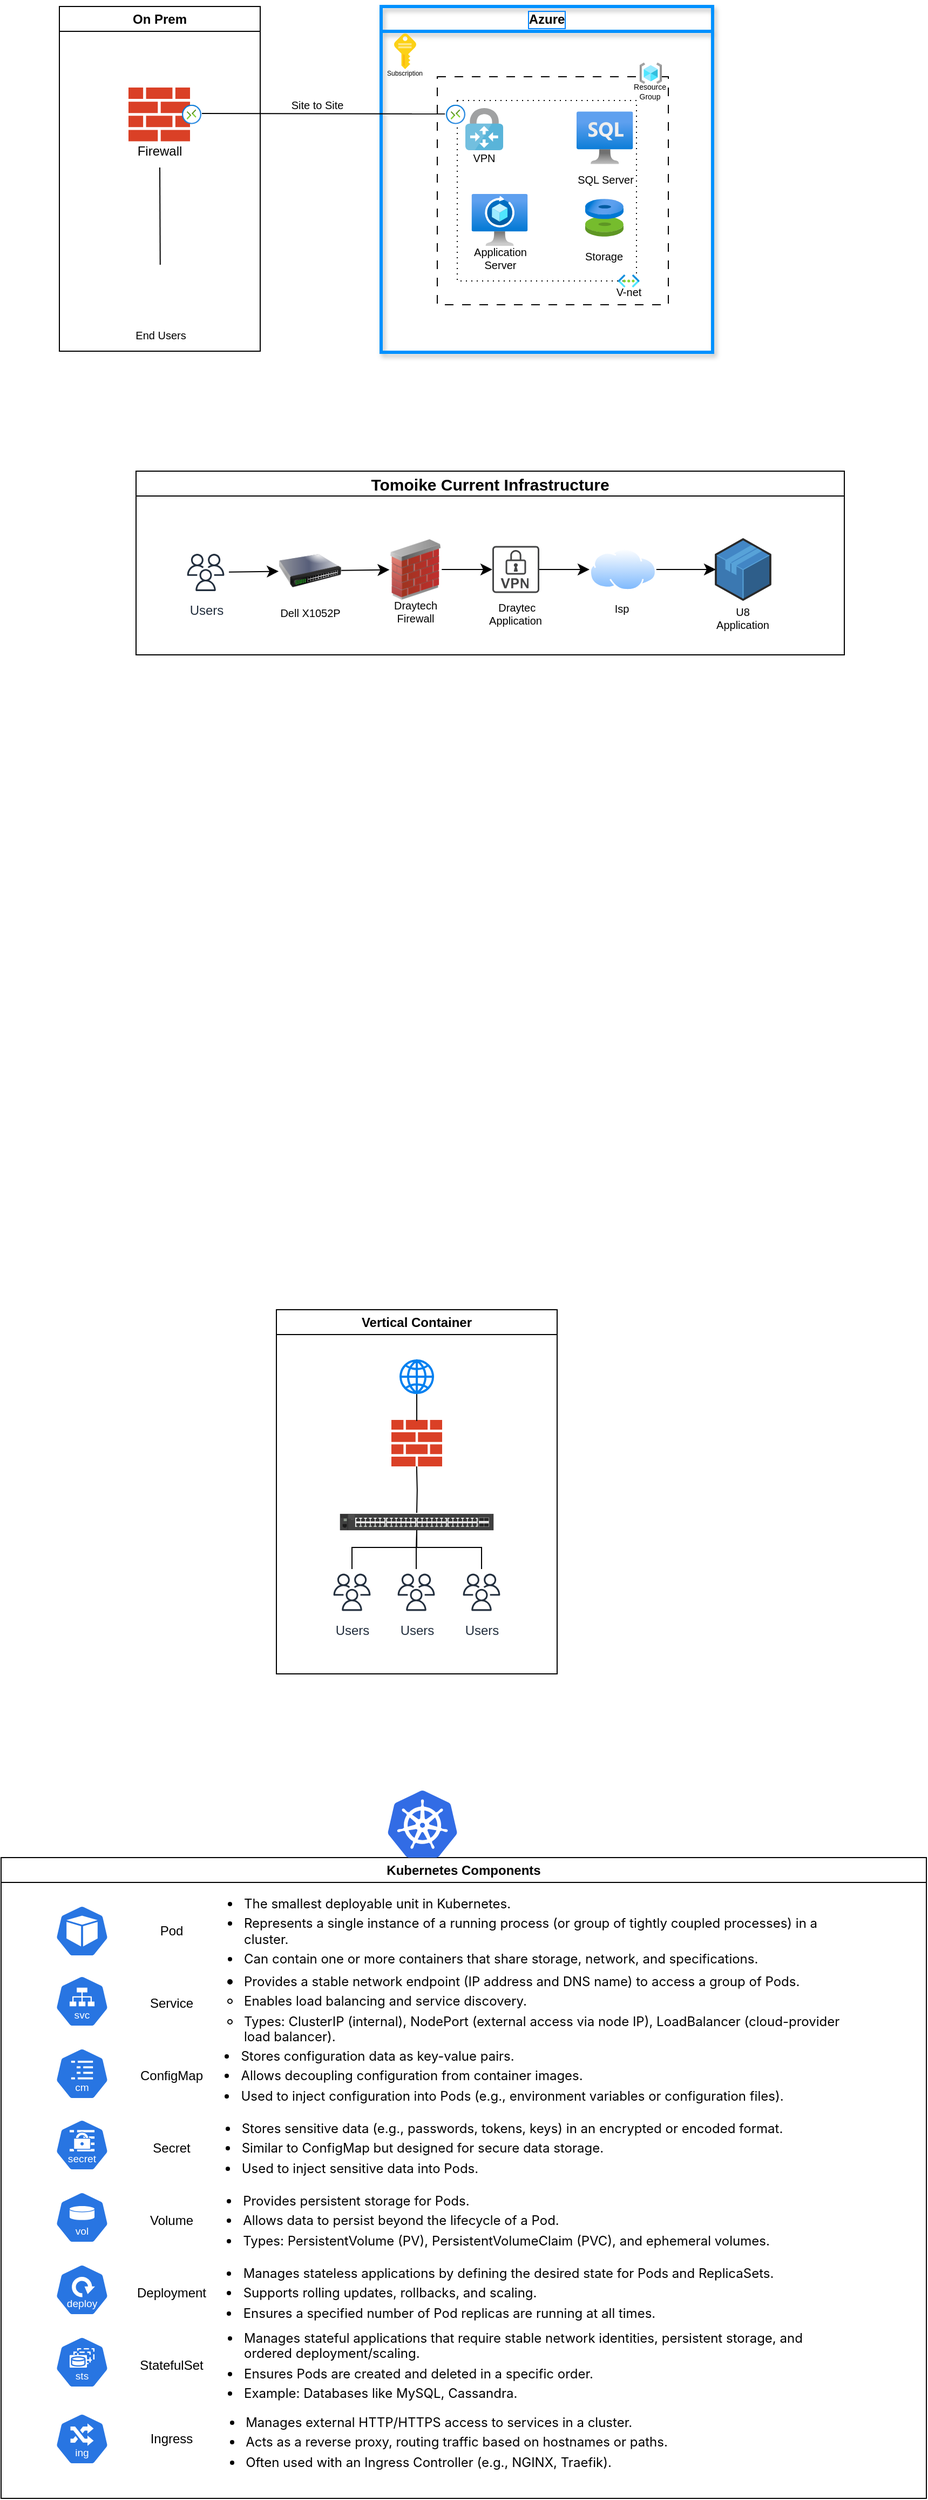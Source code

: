 <mxfile version="26.0.11">
  <diagram name="Page-1" id="iF6NioC-ejS35JDFOjd9">
    <mxGraphModel dx="1040" dy="781" grid="0" gridSize="10" guides="1" tooltips="1" connect="1" arrows="1" fold="1" page="1" pageScale="1" pageWidth="827" pageHeight="1169" math="0" shadow="0">
      <root>
        <mxCell id="0" />
        <mxCell id="1" parent="0" />
        <mxCell id="p5Rtfu-O9J4iYWWrtATP-3" value="On Prem" style="swimlane;whiteSpace=wrap;html=1;startSize=23;" parent="1" vertex="1">
          <mxGeometry x="56" y="32" width="186" height="319" as="geometry" />
        </mxCell>
        <mxCell id="HVJbjALm6hgedPGyuP-F-45" value="" style="sketch=0;pointerEvents=1;shadow=0;dashed=0;html=1;strokeColor=none;labelPosition=center;verticalLabelPosition=bottom;verticalAlign=top;outlineConnect=0;align=center;shape=mxgraph.office.concepts.firewall;fillColor=#DA4026;rounded=0;fontFamily=Helvetica;fontSize=12;fontColor=default;" parent="p5Rtfu-O9J4iYWWrtATP-3" vertex="1">
          <mxGeometry x="64" y="75.0" width="57" height="49.75" as="geometry" />
        </mxCell>
        <mxCell id="HVJbjALm6hgedPGyuP-F-34" value="Firewall" style="text;html=1;align=center;verticalAlign=middle;whiteSpace=wrap;rounded=0;" parent="p5Rtfu-O9J4iYWWrtATP-3" vertex="1">
          <mxGeometry x="63" y="119" width="60" height="30" as="geometry" />
        </mxCell>
        <mxCell id="p5Rtfu-O9J4iYWWrtATP-32" value="" style="shape=image;html=1;verticalAlign=top;verticalLabelPosition=bottom;labelBackgroundColor=#ffffff;imageAspect=0;aspect=fixed;image=https://cdn0.iconfinder.com/data/icons/job-seeker/256/laptop_job_seeker_employee_unemployee_work_1-128.png" parent="p5Rtfu-O9J4iYWWrtATP-3" vertex="1">
          <mxGeometry x="40" y="231" width="55" height="55" as="geometry" />
        </mxCell>
        <mxCell id="p5Rtfu-O9J4iYWWrtATP-33" value="" style="shape=image;html=1;verticalAlign=top;verticalLabelPosition=bottom;labelBackgroundColor=#ffffff;imageAspect=0;aspect=fixed;image=https://cdn0.iconfinder.com/data/icons/job-seeker/256/laptop_job_seeker_employee_unemployee_work_1-128.png" parent="p5Rtfu-O9J4iYWWrtATP-3" vertex="1">
          <mxGeometry x="95" y="231" width="55" height="55" as="geometry" />
        </mxCell>
        <mxCell id="p5Rtfu-O9J4iYWWrtATP-35" value="" style="edgeStyle=none;curved=1;rounded=0;orthogonalLoop=1;jettySize=auto;html=1;fontSize=12;startSize=8;endSize=8;entryX=0.5;entryY=1;entryDx=0;entryDy=0;endArrow=none;endFill=0;" parent="p5Rtfu-O9J4iYWWrtATP-3" source="p5Rtfu-O9J4iYWWrtATP-34" target="HVJbjALm6hgedPGyuP-F-34" edge="1">
          <mxGeometry relative="1" as="geometry" />
        </mxCell>
        <mxCell id="p5Rtfu-O9J4iYWWrtATP-34" value="" style="shape=image;html=1;verticalAlign=top;verticalLabelPosition=bottom;labelBackgroundColor=#ffffff;imageAspect=0;aspect=fixed;image=https://cdn0.iconfinder.com/data/icons/job-seeker/256/laptop_job_seeker_employee_unemployee_work_1-128.png" parent="p5Rtfu-O9J4iYWWrtATP-3" vertex="1">
          <mxGeometry x="66" y="239" width="55" height="55" as="geometry" />
        </mxCell>
        <mxCell id="p5Rtfu-O9J4iYWWrtATP-45" value="End Users" style="text;html=1;align=center;verticalAlign=middle;whiteSpace=wrap;rounded=0;fontSize=10;" parent="p5Rtfu-O9J4iYWWrtATP-3" vertex="1">
          <mxGeometry x="63.5" y="289" width="60" height="30" as="geometry" />
        </mxCell>
        <mxCell id="_Alo0_WOTKEbxmhzz9Px-22" value="" style="image;aspect=fixed;html=1;points=[];align=center;fontSize=12;image=img/lib/azure2/networking/Connections.svg;" parent="p5Rtfu-O9J4iYWWrtATP-3" vertex="1">
          <mxGeometry x="113.5" y="90.87" width="18" height="18" as="geometry" />
        </mxCell>
        <mxCell id="p5Rtfu-O9J4iYWWrtATP-4" value="Azure" style="swimlane;whiteSpace=wrap;html=1;fontStyle=1;labelBorderColor=#0084ff;strokeWidth=3;fillColor=none;swimlaneFillColor=none;strokeColor=#0091ff;startSize=23;swimlaneLine=1;shadow=1;rounded=0;glass=0;" parent="1" vertex="1">
          <mxGeometry x="354" y="32" width="307" height="320" as="geometry" />
        </mxCell>
        <mxCell id="p5Rtfu-O9J4iYWWrtATP-49" value="" style="rounded=0;whiteSpace=wrap;html=1;dashed=1;dashPattern=8 8;" parent="p5Rtfu-O9J4iYWWrtATP-4" vertex="1">
          <mxGeometry x="52" y="65" width="214" height="211" as="geometry" />
        </mxCell>
        <mxCell id="p5Rtfu-O9J4iYWWrtATP-10" value="" style="verticalLabelPosition=bottom;verticalAlign=top;html=1;shape=mxgraph.basic.rect;fillColor2=none;strokeWidth=1;size=20;indent=5;dashed=1;dashPattern=1 4;" parent="p5Rtfu-O9J4iYWWrtATP-4" vertex="1">
          <mxGeometry x="70.5" y="87" width="166" height="167" as="geometry" />
        </mxCell>
        <mxCell id="HVJbjALm6hgedPGyuP-F-52" value="" style="image;aspect=fixed;html=1;points=[];align=center;fontSize=12;image=img/lib/azure2/networking/Virtual_Networks.svg;rounded=0;dashed=1;strokeColor=default;verticalAlign=middle;fontFamily=Helvetica;fontColor=default;fillColor=default;" parent="p5Rtfu-O9J4iYWWrtATP-4" vertex="1">
          <mxGeometry x="219.25" y="248" width="20.1" height="12" as="geometry" />
        </mxCell>
        <mxCell id="HVJbjALm6hgedPGyuP-F-26" value="" style="image;sketch=0;aspect=fixed;html=1;points=[];align=center;fontSize=12;image=img/lib/mscae/VPN_Gateway.svg;" parent="p5Rtfu-O9J4iYWWrtATP-4" vertex="1">
          <mxGeometry x="78" y="94" width="35.1" height="39" as="geometry" />
        </mxCell>
        <mxCell id="HVJbjALm6hgedPGyuP-F-46" value="" style="image;aspect=fixed;html=1;points=[];align=center;fontSize=12;image=img/lib/azure2/databases/Azure_SQL_VM.svg;rounded=0;dashed=1;strokeColor=default;verticalAlign=middle;fontFamily=Helvetica;fontColor=default;fillColor=default;" parent="p5Rtfu-O9J4iYWWrtATP-4" vertex="1">
          <mxGeometry x="181" y="97" width="52.27" height="49" as="geometry" />
        </mxCell>
        <mxCell id="p5Rtfu-O9J4iYWWrtATP-25" value="" style="image;aspect=fixed;html=1;points=[];align=center;fontSize=12;image=img/lib/azure2/general/Resource_Groups.svg;" parent="p5Rtfu-O9J4iYWWrtATP-4" vertex="1">
          <mxGeometry x="239.35" y="52" width="20.72" height="19.5" as="geometry" />
        </mxCell>
        <mxCell id="p5Rtfu-O9J4iYWWrtATP-39" value="SQL Server" style="text;html=1;align=center;verticalAlign=middle;whiteSpace=wrap;rounded=0;fontSize=10;strokeWidth=1;" parent="p5Rtfu-O9J4iYWWrtATP-4" vertex="1">
          <mxGeometry x="181" y="146.5" width="54" height="27" as="geometry" />
        </mxCell>
        <mxCell id="p5Rtfu-O9J4iYWWrtATP-50" value="" style="image;aspect=fixed;html=1;points=[];align=center;fontSize=12;image=img/lib/azure2/networking/Connections.svg;" parent="p5Rtfu-O9J4iYWWrtATP-4" vertex="1">
          <mxGeometry x="60" y="90.87" width="18" height="18" as="geometry" />
        </mxCell>
        <mxCell id="p5Rtfu-O9J4iYWWrtATP-52" value="" style="image;sketch=0;aspect=fixed;html=1;points=[];align=center;fontSize=12;image=img/lib/mscae/Key.svg;" parent="p5Rtfu-O9J4iYWWrtATP-4" vertex="1">
          <mxGeometry x="12" y="25" width="20.46" height="33" as="geometry" />
        </mxCell>
        <mxCell id="p5Rtfu-O9J4iYWWrtATP-65" value="V-net" style="text;html=1;align=center;verticalAlign=middle;whiteSpace=wrap;rounded=0;fontSize=10;" parent="p5Rtfu-O9J4iYWWrtATP-4" vertex="1">
          <mxGeometry x="206.8" y="260" width="45" height="7" as="geometry" />
        </mxCell>
        <mxCell id="p5Rtfu-O9J4iYWWrtATP-67" value="&lt;font style=&quot;font-size: 7px;&quot;&gt;Resource&lt;/font&gt;&lt;div style=&quot;font-size: 7px;&quot;&gt;&lt;font style=&quot;font-size: 7px;&quot;&gt;Group&lt;/font&gt;&lt;/div&gt;" style="text;html=1;align=center;verticalAlign=middle;whiteSpace=wrap;rounded=0;fontSize=7;" parent="p5Rtfu-O9J4iYWWrtATP-4" vertex="1">
          <mxGeometry x="229.97" y="74" width="38" height="10.13" as="geometry" />
        </mxCell>
        <mxCell id="p5Rtfu-O9J4iYWWrtATP-68" value="&lt;font style=&quot;font-size: 6px;&quot;&gt;Subscription&lt;/font&gt;" style="text;html=1;align=center;verticalAlign=middle;whiteSpace=wrap;rounded=0;fontSize=6;" parent="p5Rtfu-O9J4iYWWrtATP-4" vertex="1">
          <mxGeometry x="-3.77" y="55.25" width="52" height="13" as="geometry" />
        </mxCell>
        <mxCell id="p5Rtfu-O9J4iYWWrtATP-41" value="VPN" style="text;html=1;align=center;verticalAlign=middle;whiteSpace=wrap;rounded=0;fontSize=10;" parent="p5Rtfu-O9J4iYWWrtATP-4" vertex="1">
          <mxGeometry x="82.26" y="131" width="26.57" height="17" as="geometry" />
        </mxCell>
        <mxCell id="p5Rtfu-O9J4iYWWrtATP-60" value="" style="image;aspect=fixed;html=1;points=[];align=center;fontSize=12;image=img/lib/azure2/compute/Disks.svg;" parent="p5Rtfu-O9J4iYWWrtATP-4" vertex="1">
          <mxGeometry x="188.91" y="178" width="35.63" height="35" as="geometry" />
        </mxCell>
        <mxCell id="p5Rtfu-O9J4iYWWrtATP-63" value="&lt;font style=&quot;font-size: 10px;&quot;&gt;Storage&lt;/font&gt;" style="text;html=1;align=center;verticalAlign=middle;whiteSpace=wrap;rounded=0;fontSize=16;" parent="p5Rtfu-O9J4iYWWrtATP-4" vertex="1">
          <mxGeometry x="187.41" y="221.5" width="39.45" height="15.5" as="geometry" />
        </mxCell>
        <mxCell id="p5Rtfu-O9J4iYWWrtATP-58" value="Application Server" style="text;html=1;align=center;verticalAlign=middle;whiteSpace=wrap;rounded=0;fontSize=10;" parent="p5Rtfu-O9J4iYWWrtATP-4" vertex="1">
          <mxGeometry x="70.5" y="221.5" width="78.5" height="23" as="geometry" />
        </mxCell>
        <mxCell id="p5Rtfu-O9J4iYWWrtATP-61" value="" style="image;aspect=fixed;html=1;points=[];align=center;fontSize=12;image=img/lib/azure2/networking/Spot_VM.svg;" parent="p5Rtfu-O9J4iYWWrtATP-4" vertex="1">
          <mxGeometry x="83.76" y="173.5" width="51.97" height="48" as="geometry" />
        </mxCell>
        <mxCell id="p5Rtfu-O9J4iYWWrtATP-51" value="" style="endArrow=none;html=1;rounded=0;fontSize=12;startSize=8;endSize=8;curved=1;entryX=-0.049;entryY=0.474;entryDx=0;entryDy=0;entryPerimeter=0;" parent="1" target="p5Rtfu-O9J4iYWWrtATP-50" edge="1">
          <mxGeometry width="50" height="50" relative="1" as="geometry">
            <mxPoint x="188" y="131" as="sourcePoint" />
            <mxPoint x="375" y="199" as="targetPoint" />
          </mxGeometry>
        </mxCell>
        <mxCell id="p5Rtfu-O9J4iYWWrtATP-69" value="Site to Site" style="text;html=1;align=center;verticalAlign=middle;whiteSpace=wrap;rounded=0;fontSize=10;" parent="1" vertex="1">
          <mxGeometry x="269" y="114" width="52" height="17" as="geometry" />
        </mxCell>
        <mxCell id="p5Rtfu-O9J4iYWWrtATP-90" value="Tomoike Current Infrastructure" style="swimlane;whiteSpace=wrap;html=1;fontSize=15;startSize=23;" parent="1" vertex="1">
          <mxGeometry x="127" y="462" width="656" height="170" as="geometry" />
        </mxCell>
        <mxCell id="p5Rtfu-O9J4iYWWrtATP-118" style="edgeStyle=none;curved=1;rounded=0;orthogonalLoop=1;jettySize=auto;html=1;fontSize=12;startSize=8;endSize=8;" parent="p5Rtfu-O9J4iYWWrtATP-90" source="p5Rtfu-O9J4iYWWrtATP-119" target="p5Rtfu-O9J4iYWWrtATP-126" edge="1">
          <mxGeometry relative="1" as="geometry" />
        </mxCell>
        <mxCell id="p5Rtfu-O9J4iYWWrtATP-119" value="" style="image;html=1;image=img/lib/clip_art/networking/Firewall_02_128x128.png" parent="p5Rtfu-O9J4iYWWrtATP-90" vertex="1">
          <mxGeometry x="234.72" y="63" width="48.4" height="56" as="geometry" />
        </mxCell>
        <mxCell id="p5Rtfu-O9J4iYWWrtATP-120" style="edgeStyle=none;curved=1;rounded=0;orthogonalLoop=1;jettySize=auto;html=1;fontSize=12;startSize=8;endSize=8;" parent="p5Rtfu-O9J4iYWWrtATP-90" source="p5Rtfu-O9J4iYWWrtATP-121" target="p5Rtfu-O9J4iYWWrtATP-119" edge="1">
          <mxGeometry relative="1" as="geometry" />
        </mxCell>
        <mxCell id="p5Rtfu-O9J4iYWWrtATP-121" value="" style="image;html=1;image=img/lib/clip_art/networking/Switch_128x128.png" parent="p5Rtfu-O9J4iYWWrtATP-90" vertex="1">
          <mxGeometry x="132.1" y="63.25" width="58" height="58" as="geometry" />
        </mxCell>
        <mxCell id="p5Rtfu-O9J4iYWWrtATP-122" style="edgeStyle=none;curved=1;rounded=0;orthogonalLoop=1;jettySize=auto;html=1;fontSize=12;startSize=8;endSize=8;" parent="p5Rtfu-O9J4iYWWrtATP-90" source="p5Rtfu-O9J4iYWWrtATP-123" target="p5Rtfu-O9J4iYWWrtATP-121" edge="1">
          <mxGeometry relative="1" as="geometry" />
        </mxCell>
        <mxCell id="p5Rtfu-O9J4iYWWrtATP-123" value="Users" style="sketch=0;outlineConnect=0;fontColor=#232F3E;gradientColor=none;strokeColor=#232F3E;fillColor=#ffffff;dashed=0;verticalLabelPosition=bottom;verticalAlign=top;align=center;html=1;fontSize=12;fontStyle=0;aspect=fixed;shape=mxgraph.aws4.resourceIcon;resIcon=mxgraph.aws4.users;" parent="p5Rtfu-O9J4iYWWrtATP-90" vertex="1">
          <mxGeometry x="43" y="72.25" width="43" height="43" as="geometry" />
        </mxCell>
        <mxCell id="p5Rtfu-O9J4iYWWrtATP-124" value="" style="verticalLabelPosition=bottom;html=1;verticalAlign=top;strokeWidth=1;align=center;outlineConnect=0;dashed=0;outlineConnect=0;shape=mxgraph.aws3d.application;fillColor=#4286c5;strokeColor=#57A2D8;aspect=fixed;" parent="p5Rtfu-O9J4iYWWrtATP-90" vertex="1">
          <mxGeometry x="537" y="63" width="50.47" height="56" as="geometry" />
        </mxCell>
        <mxCell id="p5Rtfu-O9J4iYWWrtATP-125" style="edgeStyle=none;curved=1;rounded=0;orthogonalLoop=1;jettySize=auto;html=1;fontSize=12;startSize=8;endSize=8;" parent="p5Rtfu-O9J4iYWWrtATP-90" source="p5Rtfu-O9J4iYWWrtATP-126" target="p5Rtfu-O9J4iYWWrtATP-128" edge="1">
          <mxGeometry relative="1" as="geometry" />
        </mxCell>
        <mxCell id="p5Rtfu-O9J4iYWWrtATP-126" value="" style="sketch=0;pointerEvents=1;shadow=0;dashed=0;html=1;strokeColor=none;fillColor=#434445;aspect=fixed;labelPosition=center;verticalLabelPosition=bottom;verticalAlign=top;align=center;outlineConnect=0;shape=mxgraph.vvd.vpn;" parent="p5Rtfu-O9J4iYWWrtATP-90" vertex="1">
          <mxGeometry x="330" y="69.25" width="43.5" height="43.5" as="geometry" />
        </mxCell>
        <mxCell id="p5Rtfu-O9J4iYWWrtATP-127" style="edgeStyle=none;curved=1;rounded=0;orthogonalLoop=1;jettySize=auto;html=1;exitX=1;exitY=0.5;exitDx=0;exitDy=0;fontSize=12;startSize=8;endSize=8;" parent="p5Rtfu-O9J4iYWWrtATP-90" source="p5Rtfu-O9J4iYWWrtATP-128" target="p5Rtfu-O9J4iYWWrtATP-124" edge="1">
          <mxGeometry relative="1" as="geometry" />
        </mxCell>
        <mxCell id="p5Rtfu-O9J4iYWWrtATP-128" value="" style="image;aspect=fixed;perimeter=ellipsePerimeter;html=1;align=center;shadow=0;dashed=0;spacingTop=3;image=img/lib/active_directory/internet_cloud.svg;" parent="p5Rtfu-O9J4iYWWrtATP-90" vertex="1">
          <mxGeometry x="420" y="71.5" width="61.9" height="39" as="geometry" />
        </mxCell>
        <mxCell id="p5Rtfu-O9J4iYWWrtATP-129" value="Draytech Firewall" style="text;html=1;align=center;verticalAlign=middle;whiteSpace=wrap;rounded=0;fontSize=10;" parent="p5Rtfu-O9J4iYWWrtATP-90" vertex="1">
          <mxGeometry x="230" y="115.25" width="57.84" height="30" as="geometry" />
        </mxCell>
        <mxCell id="p5Rtfu-O9J4iYWWrtATP-130" value="&amp;nbsp;Draytec Application" style="text;html=1;align=center;verticalAlign=middle;whiteSpace=wrap;rounded=0;fontSize=10;" parent="p5Rtfu-O9J4iYWWrtATP-90" vertex="1">
          <mxGeometry x="316" y="121" width="71" height="21" as="geometry" />
        </mxCell>
        <mxCell id="p5Rtfu-O9J4iYWWrtATP-131" value="U8 Application" style="text;html=1;align=center;verticalAlign=middle;whiteSpace=wrap;rounded=0;fontSize=10;" parent="p5Rtfu-O9J4iYWWrtATP-90" vertex="1">
          <mxGeometry x="532.24" y="121.25" width="60" height="30" as="geometry" />
        </mxCell>
        <mxCell id="p5Rtfu-O9J4iYWWrtATP-132" value="Dell X1052P" style="text;html=1;align=center;verticalAlign=middle;whiteSpace=wrap;rounded=0;fontSize=10;" parent="p5Rtfu-O9J4iYWWrtATP-90" vertex="1">
          <mxGeometry x="126.6" y="119" width="69" height="23" as="geometry" />
        </mxCell>
        <mxCell id="p5Rtfu-O9J4iYWWrtATP-133" value="Isp" style="text;html=1;align=center;verticalAlign=middle;whiteSpace=wrap;rounded=0;fontSize=10;" parent="p5Rtfu-O9J4iYWWrtATP-90" vertex="1">
          <mxGeometry x="420" y="112" width="60" height="30" as="geometry" />
        </mxCell>
        <mxCell id="_Alo0_WOTKEbxmhzz9Px-1" value="Vertical Container" style="swimlane;whiteSpace=wrap;html=1;" parent="1" vertex="1">
          <mxGeometry x="257" y="1238" width="260" height="337" as="geometry" />
        </mxCell>
        <mxCell id="_Alo0_WOTKEbxmhzz9Px-5" value="" style="sketch=0;pointerEvents=1;shadow=0;dashed=0;html=1;strokeColor=none;labelPosition=center;verticalLabelPosition=bottom;verticalAlign=top;outlineConnect=0;align=center;shape=mxgraph.office.concepts.firewall;fillColor=#DA4026;" parent="_Alo0_WOTKEbxmhzz9Px-1" vertex="1">
          <mxGeometry x="106.5" y="102" width="47" height="43" as="geometry" />
        </mxCell>
        <mxCell id="_Alo0_WOTKEbxmhzz9Px-12" value="" style="edgeStyle=orthogonalEdgeStyle;rounded=0;orthogonalLoop=1;jettySize=auto;html=1;endArrow=none;endFill=0;" parent="_Alo0_WOTKEbxmhzz9Px-1" source="_Alo0_WOTKEbxmhzz9Px-2" edge="1">
          <mxGeometry relative="1" as="geometry">
            <mxPoint x="130" y="103" as="targetPoint" />
          </mxGeometry>
        </mxCell>
        <mxCell id="_Alo0_WOTKEbxmhzz9Px-2" value="" style="html=1;verticalLabelPosition=bottom;align=center;labelBackgroundColor=#ffffff;verticalAlign=top;strokeWidth=2;strokeColor=#0080F0;shadow=0;dashed=0;shape=mxgraph.ios7.icons.globe;" parent="_Alo0_WOTKEbxmhzz9Px-1" vertex="1">
          <mxGeometry x="115" y="47" width="30" height="30" as="geometry" />
        </mxCell>
        <mxCell id="_Alo0_WOTKEbxmhzz9Px-4" value="" style="html=1;verticalLabelPosition=bottom;verticalAlign=top;outlineConnect=0;shadow=0;dashed=0;shape=mxgraph.rack.hpe_aruba.switches.j9775a_2530_48g_switch;" parent="_Alo0_WOTKEbxmhzz9Px-1" vertex="1">
          <mxGeometry x="59" y="189" width="142" height="15" as="geometry" />
        </mxCell>
        <mxCell id="_Alo0_WOTKEbxmhzz9Px-21" value="" style="edgeStyle=orthogonalEdgeStyle;rounded=0;orthogonalLoop=1;jettySize=auto;html=1;endArrow=none;endFill=0;" parent="_Alo0_WOTKEbxmhzz9Px-1" source="_Alo0_WOTKEbxmhzz9Px-8" target="_Alo0_WOTKEbxmhzz9Px-4" edge="1">
          <mxGeometry relative="1" as="geometry">
            <Array as="points">
              <mxPoint x="190" y="220" />
              <mxPoint x="130" y="220" />
            </Array>
          </mxGeometry>
        </mxCell>
        <mxCell id="_Alo0_WOTKEbxmhzz9Px-8" value="Users" style="sketch=0;outlineConnect=0;fontColor=#232F3E;gradientColor=none;strokeColor=#232F3E;fillColor=#ffffff;dashed=0;verticalLabelPosition=bottom;verticalAlign=top;align=center;html=1;fontSize=12;fontStyle=0;aspect=fixed;shape=mxgraph.aws4.resourceIcon;resIcon=mxgraph.aws4.users;" parent="_Alo0_WOTKEbxmhzz9Px-1" vertex="1">
          <mxGeometry x="168.5" y="240" width="43" height="43" as="geometry" />
        </mxCell>
        <mxCell id="_Alo0_WOTKEbxmhzz9Px-20" value="" style="edgeStyle=orthogonalEdgeStyle;rounded=0;orthogonalLoop=1;jettySize=auto;html=1;endArrow=none;endFill=0;" parent="_Alo0_WOTKEbxmhzz9Px-1" source="_Alo0_WOTKEbxmhzz9Px-7" target="_Alo0_WOTKEbxmhzz9Px-4" edge="1">
          <mxGeometry relative="1" as="geometry" />
        </mxCell>
        <mxCell id="_Alo0_WOTKEbxmhzz9Px-7" value="Users" style="sketch=0;outlineConnect=0;fontColor=#232F3E;gradientColor=none;strokeColor=#232F3E;fillColor=#ffffff;dashed=0;verticalLabelPosition=bottom;verticalAlign=top;align=center;html=1;fontSize=12;fontStyle=0;aspect=fixed;shape=mxgraph.aws4.resourceIcon;resIcon=mxgraph.aws4.users;" parent="_Alo0_WOTKEbxmhzz9Px-1" vertex="1">
          <mxGeometry x="108" y="240" width="43" height="43" as="geometry" />
        </mxCell>
        <mxCell id="_Alo0_WOTKEbxmhzz9Px-19" value="" style="edgeStyle=orthogonalEdgeStyle;rounded=0;orthogonalLoop=1;jettySize=auto;html=1;endArrow=none;endFill=0;" parent="_Alo0_WOTKEbxmhzz9Px-1" source="_Alo0_WOTKEbxmhzz9Px-6" target="_Alo0_WOTKEbxmhzz9Px-4" edge="1">
          <mxGeometry relative="1" as="geometry">
            <Array as="points">
              <mxPoint x="70" y="220" />
              <mxPoint x="130" y="220" />
            </Array>
          </mxGeometry>
        </mxCell>
        <mxCell id="_Alo0_WOTKEbxmhzz9Px-6" value="Users" style="sketch=0;outlineConnect=0;fontColor=#232F3E;gradientColor=none;strokeColor=#232F3E;fillColor=#ffffff;dashed=0;verticalLabelPosition=bottom;verticalAlign=top;align=center;html=1;fontSize=12;fontStyle=0;aspect=fixed;shape=mxgraph.aws4.resourceIcon;resIcon=mxgraph.aws4.users;" parent="_Alo0_WOTKEbxmhzz9Px-1" vertex="1">
          <mxGeometry x="48.5" y="240" width="43" height="43" as="geometry" />
        </mxCell>
        <mxCell id="_Alo0_WOTKEbxmhzz9Px-15" value="" style="edgeStyle=orthogonalEdgeStyle;rounded=0;orthogonalLoop=1;jettySize=auto;html=1;endArrow=none;endFill=0;" parent="_Alo0_WOTKEbxmhzz9Px-1" edge="1">
          <mxGeometry relative="1" as="geometry">
            <mxPoint x="129.89" y="145" as="sourcePoint" />
            <mxPoint x="130" y="188" as="targetPoint" />
          </mxGeometry>
        </mxCell>
        <mxCell id="L_sbSJyyQoJaivkCK3wi-1" value="Kubernetes Components" style="swimlane;whiteSpace=wrap;html=1;" vertex="1" parent="1">
          <mxGeometry x="2" y="1745" width="857" height="593" as="geometry" />
        </mxCell>
        <mxCell id="L_sbSJyyQoJaivkCK3wi-39" value="&lt;ul style=&quot;margin: calc(var(--ds-md-zoom)*12px)0; padding-left: calc(var(--ds-md-zoom)*24px); font-family: Inter, system-ui, -apple-system, BlinkMacSystemFont, &amp;quot;Segoe UI&amp;quot;, Roboto, &amp;quot;Noto Sans&amp;quot;, Ubuntu, Cantarell, &amp;quot;Helvetica Neue&amp;quot;, Oxygen, &amp;quot;Open Sans&amp;quot;, sans-serif; text-align: start;&quot;&gt;&lt;li style=&quot;&quot;&gt;&lt;p style=&quot;margin-top: 0px; margin-right: 0px; margin-left: 0px; line-height: var(--ds-md-line-height); margin-bottom: 0px !important;&quot;&gt;&lt;font style=&quot;color: rgb(0, 0, 0);&quot;&gt;Manages stateless applications by defining the desired state for Pods and ReplicaSets.&lt;/font&gt;&lt;/p&gt;&lt;/li&gt;&lt;li style=&quot;margin-top: 4px;&quot;&gt;&lt;p style=&quot;margin-top: 0px; margin-right: 0px; margin-left: 0px; line-height: var(--ds-md-line-height); margin-bottom: 0px !important;&quot;&gt;&lt;font style=&quot;color: rgb(0, 0, 0);&quot;&gt;Supports rolling updates, rollbacks, and scaling.&lt;/font&gt;&lt;/p&gt;&lt;/li&gt;&lt;li style=&quot;margin-top: 4px;&quot;&gt;&lt;p style=&quot;margin-top: 0px; margin-right: 0px; margin-left: 0px; line-height: var(--ds-md-line-height); margin-bottom: 0px !important;&quot;&gt;&lt;font style=&quot;color: rgb(0, 0, 0);&quot;&gt;Ensures a specified number of Pod replicas are running at all times.&lt;/font&gt;&lt;/p&gt;&lt;/li&gt;&lt;/ul&gt;" style="whiteSpace=wrap;html=1;strokeColor=none;" vertex="1" parent="L_sbSJyyQoJaivkCK3wi-1">
          <mxGeometry x="188" y="373" width="564" height="60" as="geometry" />
        </mxCell>
        <mxCell id="L_sbSJyyQoJaivkCK3wi-41" value="&lt;ul style=&quot;margin: calc(var(--ds-md-zoom)*12px)0; padding-left: calc(var(--ds-md-zoom)*24px); font-family: Inter, system-ui, -apple-system, BlinkMacSystemFont, &amp;quot;Segoe UI&amp;quot;, Roboto, &amp;quot;Noto Sans&amp;quot;, Ubuntu, Cantarell, &amp;quot;Helvetica Neue&amp;quot;, Oxygen, &amp;quot;Open Sans&amp;quot;, sans-serif; text-align: start;&quot;&gt;&lt;li style=&quot;&quot;&gt;&lt;p style=&quot;margin-top: 0px; margin-right: 0px; margin-left: 0px; line-height: var(--ds-md-line-height); margin-bottom: 0px !important;&quot;&gt;&lt;font style=&quot;color: rgb(0, 0, 0);&quot;&gt;Manages external HTTP/HTTPS access to services in a cluster.&lt;/font&gt;&lt;/p&gt;&lt;/li&gt;&lt;li style=&quot;margin-top: 4px;&quot;&gt;&lt;p style=&quot;margin-top: 0px; margin-right: 0px; margin-left: 0px; line-height: var(--ds-md-line-height); margin-bottom: 0px !important;&quot;&gt;&lt;font style=&quot;color: rgb(0, 0, 0);&quot;&gt;Acts as a reverse proxy, routing traffic based on hostnames or paths.&lt;/font&gt;&lt;/p&gt;&lt;/li&gt;&lt;li style=&quot;margin-top: 4px;&quot;&gt;&lt;p style=&quot;margin-top: 0px; margin-right: 0px; margin-left: 0px; line-height: var(--ds-md-line-height); margin-bottom: 0px !important;&quot;&gt;&lt;font style=&quot;color: rgb(0, 0, 0);&quot;&gt;Often used with an Ingress Controller (e.g., NGINX, Traefik).&lt;/font&gt;&lt;/p&gt;&lt;/li&gt;&lt;/ul&gt;" style="whiteSpace=wrap;html=1;strokeColor=none;" vertex="1" parent="L_sbSJyyQoJaivkCK3wi-1">
          <mxGeometry x="105" y="508" width="634" height="66" as="geometry" />
        </mxCell>
        <mxCell id="L_sbSJyyQoJaivkCK3wi-2" value="" style="aspect=fixed;sketch=0;html=1;dashed=0;whitespace=wrap;verticalLabelPosition=bottom;verticalAlign=top;fillColor=#2875E2;strokeColor=#ffffff;points=[[0.005,0.63,0],[0.1,0.2,0],[0.9,0.2,0],[0.5,0,0],[0.995,0.63,0],[0.72,0.99,0],[0.5,1,0],[0.28,0.99,0]];shape=mxgraph.kubernetes.icon2;prIcon=pod" vertex="1" parent="L_sbSJyyQoJaivkCK3wi-1">
          <mxGeometry x="50" y="44" width="50" height="48" as="geometry" />
        </mxCell>
        <mxCell id="L_sbSJyyQoJaivkCK3wi-5" value="" style="aspect=fixed;sketch=0;html=1;dashed=0;whitespace=wrap;verticalLabelPosition=bottom;verticalAlign=top;fillColor=#2875E2;strokeColor=#ffffff;points=[[0.005,0.63,0],[0.1,0.2,0],[0.9,0.2,0],[0.5,0,0],[0.995,0.63,0],[0.72,0.99,0],[0.5,1,0],[0.28,0.99,0]];shape=mxgraph.kubernetes.icon2;kubernetesLabel=1;prIcon=vol" vertex="1" parent="L_sbSJyyQoJaivkCK3wi-1">
          <mxGeometry x="50" y="309" width="50" height="48" as="geometry" />
        </mxCell>
        <mxCell id="L_sbSJyyQoJaivkCK3wi-7" value="" style="aspect=fixed;sketch=0;html=1;dashed=0;whitespace=wrap;verticalLabelPosition=bottom;verticalAlign=top;fillColor=#2875E2;strokeColor=#ffffff;points=[[0.005,0.63,0],[0.1,0.2,0],[0.9,0.2,0],[0.5,0,0],[0.995,0.63,0],[0.72,0.99,0],[0.5,1,0],[0.28,0.99,0]];shape=mxgraph.kubernetes.icon2;kubernetesLabel=1;prIcon=secret" vertex="1" parent="L_sbSJyyQoJaivkCK3wi-1">
          <mxGeometry x="50" y="242" width="50" height="48" as="geometry" />
        </mxCell>
        <mxCell id="L_sbSJyyQoJaivkCK3wi-8" value="" style="aspect=fixed;sketch=0;html=1;dashed=0;whitespace=wrap;verticalLabelPosition=bottom;verticalAlign=top;fillColor=#2875E2;strokeColor=#ffffff;points=[[0.005,0.63,0],[0.1,0.2,0],[0.9,0.2,0],[0.5,0,0],[0.995,0.63,0],[0.72,0.99,0],[0.5,1,0],[0.28,0.99,0]];shape=mxgraph.kubernetes.icon2;kubernetesLabel=1;prIcon=deploy" vertex="1" parent="L_sbSJyyQoJaivkCK3wi-1">
          <mxGeometry x="50" y="376" width="50" height="48" as="geometry" />
        </mxCell>
        <mxCell id="L_sbSJyyQoJaivkCK3wi-9" value="" style="aspect=fixed;sketch=0;html=1;dashed=0;whitespace=wrap;verticalLabelPosition=bottom;verticalAlign=top;fillColor=#2875E2;strokeColor=#ffffff;points=[[0.005,0.63,0],[0.1,0.2,0],[0.9,0.2,0],[0.5,0,0],[0.995,0.63,0],[0.72,0.99,0],[0.5,1,0],[0.28,0.99,0]];shape=mxgraph.kubernetes.icon2;kubernetesLabel=1;prIcon=sts" vertex="1" parent="L_sbSJyyQoJaivkCK3wi-1">
          <mxGeometry x="50" y="443" width="50" height="48" as="geometry" />
        </mxCell>
        <mxCell id="L_sbSJyyQoJaivkCK3wi-11" value="Pod" style="text;html=1;align=center;verticalAlign=middle;whiteSpace=wrap;rounded=0;" vertex="1" parent="L_sbSJyyQoJaivkCK3wi-1">
          <mxGeometry x="128" y="53" width="60" height="30" as="geometry" />
        </mxCell>
        <mxCell id="L_sbSJyyQoJaivkCK3wi-12" value="Service" style="text;html=1;align=center;verticalAlign=middle;whiteSpace=wrap;rounded=0;" vertex="1" parent="L_sbSJyyQoJaivkCK3wi-1">
          <mxGeometry x="128" y="120" width="60" height="30" as="geometry" />
        </mxCell>
        <mxCell id="L_sbSJyyQoJaivkCK3wi-13" value="" style="aspect=fixed;sketch=0;html=1;dashed=0;whitespace=wrap;verticalLabelPosition=bottom;verticalAlign=top;fillColor=#2875E2;strokeColor=#ffffff;points=[[0.005,0.63,0],[0.1,0.2,0],[0.9,0.2,0],[0.5,0,0],[0.995,0.63,0],[0.72,0.99,0],[0.5,1,0],[0.28,0.99,0]];shape=mxgraph.kubernetes.icon2;kubernetesLabel=1;prIcon=svc" vertex="1" parent="L_sbSJyyQoJaivkCK3wi-1">
          <mxGeometry x="50" y="109" width="50" height="48" as="geometry" />
        </mxCell>
        <mxCell id="L_sbSJyyQoJaivkCK3wi-14" value="" style="aspect=fixed;sketch=0;html=1;dashed=0;whitespace=wrap;verticalLabelPosition=bottom;verticalAlign=top;fillColor=#2875E2;strokeColor=#ffffff;points=[[0.005,0.63,0],[0.1,0.2,0],[0.9,0.2,0],[0.5,0,0],[0.995,0.63,0],[0.72,0.99,0],[0.5,1,0],[0.28,0.99,0]];shape=mxgraph.kubernetes.icon2;kubernetesLabel=1;prIcon=ing" vertex="1" parent="L_sbSJyyQoJaivkCK3wi-1">
          <mxGeometry x="50" y="514" width="50" height="48" as="geometry" />
        </mxCell>
        <mxCell id="L_sbSJyyQoJaivkCK3wi-15" value="" style="aspect=fixed;sketch=0;html=1;dashed=0;whitespace=wrap;verticalLabelPosition=bottom;verticalAlign=top;fillColor=#2875E2;strokeColor=#ffffff;points=[[0.005,0.63,0],[0.1,0.2,0],[0.9,0.2,0],[0.5,0,0],[0.995,0.63,0],[0.72,0.99,0],[0.5,1,0],[0.28,0.99,0]];shape=mxgraph.kubernetes.icon2;kubernetesLabel=1;prIcon=cm" vertex="1" parent="L_sbSJyyQoJaivkCK3wi-1">
          <mxGeometry x="50" y="176" width="50" height="48" as="geometry" />
        </mxCell>
        <mxCell id="L_sbSJyyQoJaivkCK3wi-16" value="ConfigMap" style="text;html=1;align=center;verticalAlign=middle;whiteSpace=wrap;rounded=0;" vertex="1" parent="L_sbSJyyQoJaivkCK3wi-1">
          <mxGeometry x="128" y="187" width="60" height="30" as="geometry" />
        </mxCell>
        <mxCell id="L_sbSJyyQoJaivkCK3wi-17" value="Secret" style="text;html=1;align=center;verticalAlign=middle;whiteSpace=wrap;rounded=0;" vertex="1" parent="L_sbSJyyQoJaivkCK3wi-1">
          <mxGeometry x="128" y="254" width="60" height="30" as="geometry" />
        </mxCell>
        <mxCell id="L_sbSJyyQoJaivkCK3wi-18" value="Volume" style="text;html=1;align=center;verticalAlign=middle;whiteSpace=wrap;rounded=0;" vertex="1" parent="L_sbSJyyQoJaivkCK3wi-1">
          <mxGeometry x="128" y="321" width="60" height="30" as="geometry" />
        </mxCell>
        <mxCell id="L_sbSJyyQoJaivkCK3wi-19" value="Deployment" style="text;html=1;align=center;verticalAlign=middle;whiteSpace=wrap;rounded=0;" vertex="1" parent="L_sbSJyyQoJaivkCK3wi-1">
          <mxGeometry x="128" y="388" width="60" height="30" as="geometry" />
        </mxCell>
        <mxCell id="L_sbSJyyQoJaivkCK3wi-20" value="StatefulSet" style="text;html=1;align=center;verticalAlign=middle;whiteSpace=wrap;rounded=0;" vertex="1" parent="L_sbSJyyQoJaivkCK3wi-1">
          <mxGeometry x="128" y="455" width="60" height="30" as="geometry" />
        </mxCell>
        <mxCell id="L_sbSJyyQoJaivkCK3wi-21" value="Ingress" style="text;html=1;align=center;verticalAlign=middle;whiteSpace=wrap;rounded=0;" vertex="1" parent="L_sbSJyyQoJaivkCK3wi-1">
          <mxGeometry x="128" y="523" width="60" height="30" as="geometry" />
        </mxCell>
        <mxCell id="L_sbSJyyQoJaivkCK3wi-26" value="&lt;ul style=&quot;margin: calc(var(--ds-md-zoom)*12px)0; padding-left: calc(var(--ds-md-zoom)*24px); font-family: Inter, system-ui, -apple-system, BlinkMacSystemFont, &amp;quot;Segoe UI&amp;quot;, Roboto, &amp;quot;Noto Sans&amp;quot;, Ubuntu, Cantarell, &amp;quot;Helvetica Neue&amp;quot;, Oxygen, &amp;quot;Open Sans&amp;quot;, sans-serif; text-align: start;&quot;&gt;&lt;li style=&quot;&quot;&gt;&lt;p style=&quot;margin-top: 0px; margin-right: 0px; margin-left: 0px; line-height: var(--ds-md-line-height); margin-bottom: 0px !important;&quot;&gt;&lt;font style=&quot;color: rgb(0, 0, 0);&quot;&gt;The smallest deployable unit in Kubernetes.&lt;/font&gt;&lt;/p&gt;&lt;/li&gt;&lt;li style=&quot;margin-top: 4px;&quot;&gt;&lt;p style=&quot;margin-top: 0px; margin-right: 0px; margin-left: 0px; line-height: var(--ds-md-line-height); margin-bottom: 0px !important;&quot;&gt;&lt;font style=&quot;color: rgb(0, 0, 0);&quot;&gt;Represents a single instance of a running process (or group of tightly coupled processes) in a cluster.&lt;/font&gt;&lt;/p&gt;&lt;/li&gt;&lt;li style=&quot;margin-top: 4px;&quot;&gt;&lt;p style=&quot;margin-top: 0px; margin-right: 0px; margin-left: 0px; line-height: var(--ds-md-line-height); margin-bottom: 0px !important;&quot;&gt;&lt;font style=&quot;color: rgb(0, 0, 0);&quot;&gt;Can contain one or more containers that share storage, network, and specifications.&lt;/font&gt;&lt;/p&gt;&lt;/li&gt;&lt;/ul&gt;" style="text;html=1;align=center;verticalAlign=middle;whiteSpace=wrap;rounded=0;" vertex="1" parent="L_sbSJyyQoJaivkCK3wi-1">
          <mxGeometry x="224" y="61.25" width="555" height="13.5" as="geometry" />
        </mxCell>
        <mxCell id="L_sbSJyyQoJaivkCK3wi-27" value="&lt;ul style=&quot;margin: calc(var(--ds-md-zoom)*12px)0; padding-left: calc(var(--ds-md-zoom)*24px); font-family: Inter, system-ui, -apple-system, BlinkMacSystemFont, &amp;quot;Segoe UI&amp;quot;, Roboto, &amp;quot;Noto Sans&amp;quot;, Ubuntu, Cantarell, &amp;quot;Helvetica Neue&amp;quot;, Oxygen, &amp;quot;Open Sans&amp;quot;, sans-serif; text-align: start;&quot;&gt;&lt;li style=&quot;&quot;&gt;&lt;ul style=&quot;margin: calc(var(--ds-md-zoom)*12px)0; padding-left: calc(var(--ds-md-zoom)*24px);&quot;&gt;&lt;li style=&quot;&quot;&gt;&lt;p style=&quot;margin-top: 0px; margin-right: 0px; margin-left: 0px; line-height: var(--ds-md-line-height); margin-bottom: 0px !important;&quot;&gt;&lt;font style=&quot;color: rgb(0, 0, 0);&quot;&gt;Provides a stable network endpoint (IP address and DNS name) to access a group of Pods.&lt;/font&gt;&lt;/p&gt;&lt;/li&gt;&lt;li style=&quot;margin-top: 4px;&quot;&gt;&lt;p style=&quot;margin-top: 0px; margin-right: 0px; margin-left: 0px; line-height: var(--ds-md-line-height); margin-bottom: 0px !important;&quot;&gt;&lt;font style=&quot;color: rgb(0, 0, 0);&quot;&gt;Enables load balancing and service discovery.&lt;/font&gt;&lt;/p&gt;&lt;/li&gt;&lt;li style=&quot;margin-top: 4px;&quot;&gt;&lt;p style=&quot;margin-top: 0px; margin-right: 0px; margin-left: 0px; line-height: var(--ds-md-line-height); margin-bottom: 0px !important;&quot;&gt;&lt;font style=&quot;color: rgb(0, 0, 0);&quot;&gt;Types: ClusterIP (internal), NodePort (external access via node IP), LoadBalancer (cloud-provider load balancer).&lt;/font&gt;&lt;/p&gt;&lt;/li&gt;&lt;/ul&gt;&lt;/li&gt;&lt;/ul&gt;" style="text;html=1;align=center;verticalAlign=middle;whiteSpace=wrap;rounded=0;" vertex="1" parent="L_sbSJyyQoJaivkCK3wi-1">
          <mxGeometry x="224" y="133" width="555" height="13.5" as="geometry" />
        </mxCell>
        <mxCell id="L_sbSJyyQoJaivkCK3wi-34" value="&lt;ul style=&quot;margin: calc(var(--ds-md-zoom)*12px)0; padding-left: calc(var(--ds-md-zoom)*24px); font-family: Inter, system-ui, -apple-system, BlinkMacSystemFont, &amp;quot;Segoe UI&amp;quot;, Roboto, &amp;quot;Noto Sans&amp;quot;, Ubuntu, Cantarell, &amp;quot;Helvetica Neue&amp;quot;, Oxygen, &amp;quot;Open Sans&amp;quot;, sans-serif; text-align: start;&quot;&gt;&lt;li style=&quot;&quot;&gt;&lt;p style=&quot;margin-top: 0px; margin-right: 0px; margin-left: 0px; line-height: var(--ds-md-line-height); margin-bottom: 0px !important;&quot;&gt;&lt;font style=&quot;color: rgb(0, 0, 0);&quot;&gt;Stores configuration data as key-value pairs.&lt;/font&gt;&lt;/p&gt;&lt;/li&gt;&lt;li style=&quot;margin-top: 4px;&quot;&gt;&lt;p style=&quot;margin-top: 0px; margin-right: 0px; margin-left: 0px; line-height: var(--ds-md-line-height); margin-bottom: 0px !important;&quot;&gt;&lt;font style=&quot;color: rgb(0, 0, 0);&quot;&gt;Allows decoupling configuration from container images.&lt;/font&gt;&lt;/p&gt;&lt;/li&gt;&lt;li style=&quot;margin-top: 4px;&quot;&gt;&lt;p style=&quot;margin-top: 0px; margin-right: 0px; margin-left: 0px; line-height: var(--ds-md-line-height); margin-bottom: 0px !important;&quot;&gt;&lt;font style=&quot;color: rgb(0, 0, 0);&quot;&gt;Used to inject configuration into Pods (e.g., environment variables or configuration files).&lt;/font&gt;&lt;/p&gt;&lt;/li&gt;&lt;/ul&gt;" style="whiteSpace=wrap;html=1;strokeColor=none;" vertex="1" parent="L_sbSJyyQoJaivkCK3wi-1">
          <mxGeometry x="195" y="172" width="557" height="60" as="geometry" />
        </mxCell>
        <mxCell id="L_sbSJyyQoJaivkCK3wi-37" value="&lt;ul style=&quot;margin: calc(var(--ds-md-zoom)*12px)0; padding-left: calc(var(--ds-md-zoom)*24px); font-family: Inter, system-ui, -apple-system, BlinkMacSystemFont, &amp;quot;Segoe UI&amp;quot;, Roboto, &amp;quot;Noto Sans&amp;quot;, Ubuntu, Cantarell, &amp;quot;Helvetica Neue&amp;quot;, Oxygen, &amp;quot;Open Sans&amp;quot;, sans-serif; text-align: start;&quot;&gt;&lt;li style=&quot;&quot;&gt;&lt;p style=&quot;margin-top: 0px; margin-right: 0px; margin-left: 0px; line-height: var(--ds-md-line-height); margin-bottom: 0px !important;&quot;&gt;&lt;font style=&quot;color: rgb(0, 0, 0);&quot;&gt;Stores sensitive data (e.g., passwords, tokens, keys) in an encrypted or encoded format.&lt;/font&gt;&lt;/p&gt;&lt;/li&gt;&lt;li style=&quot;margin-top: 4px;&quot;&gt;&lt;p style=&quot;margin-top: 0px; margin-right: 0px; margin-left: 0px; line-height: var(--ds-md-line-height); margin-bottom: 0px !important;&quot;&gt;&lt;font style=&quot;color: rgb(0, 0, 0);&quot;&gt;Similar to ConfigMap but designed for secure data storage.&lt;/font&gt;&lt;/p&gt;&lt;/li&gt;&lt;li style=&quot;margin-top: 4px;&quot;&gt;&lt;p style=&quot;margin-top: 0px; margin-right: 0px; margin-left: 0px; line-height: var(--ds-md-line-height); margin-bottom: 0px !important;&quot;&gt;&lt;font style=&quot;color: rgb(0, 0, 0);&quot;&gt;Used to inject sensitive data into Pods.&lt;/font&gt;&lt;/p&gt;&lt;/li&gt;&lt;/ul&gt;" style="whiteSpace=wrap;html=1;strokeColor=none;" vertex="1" parent="L_sbSJyyQoJaivkCK3wi-1">
          <mxGeometry x="193" y="239" width="561" height="60" as="geometry" />
        </mxCell>
        <mxCell id="L_sbSJyyQoJaivkCK3wi-38" value="&lt;ul style=&quot;margin: calc(var(--ds-md-zoom)*12px)0; padding-left: calc(var(--ds-md-zoom)*24px); font-family: Inter, system-ui, -apple-system, BlinkMacSystemFont, &amp;quot;Segoe UI&amp;quot;, Roboto, &amp;quot;Noto Sans&amp;quot;, Ubuntu, Cantarell, &amp;quot;Helvetica Neue&amp;quot;, Oxygen, &amp;quot;Open Sans&amp;quot;, sans-serif; text-align: start;&quot;&gt;&lt;li style=&quot;&quot;&gt;&lt;p style=&quot;margin-top: 0px; margin-right: 0px; margin-left: 0px; line-height: var(--ds-md-line-height); margin-bottom: 0px !important;&quot;&gt;&lt;font style=&quot;color: rgb(0, 0, 0);&quot;&gt;Provides persistent storage for Pods.&lt;/font&gt;&lt;/p&gt;&lt;/li&gt;&lt;li style=&quot;margin-top: 4px;&quot;&gt;&lt;p style=&quot;margin-top: 0px; margin-right: 0px; margin-left: 0px; line-height: var(--ds-md-line-height); margin-bottom: 0px !important;&quot;&gt;&lt;font style=&quot;color: rgb(0, 0, 0);&quot;&gt;Allows data to persist beyond the lifecycle of a Pod.&lt;/font&gt;&lt;/p&gt;&lt;/li&gt;&lt;li style=&quot;margin-top: 4px;&quot;&gt;&lt;p style=&quot;margin-top: 0px; margin-right: 0px; margin-left: 0px; line-height: var(--ds-md-line-height); margin-bottom: 0px !important;&quot;&gt;&lt;font style=&quot;color: rgb(0, 0, 0);&quot;&gt;Types: PersistentVolume (PV), PersistentVolumeClaim (PVC), and ephemeral volumes.&lt;/font&gt;&lt;/p&gt;&lt;/li&gt;&lt;/ul&gt;" style="whiteSpace=wrap;html=1;strokeColor=none;" vertex="1" parent="L_sbSJyyQoJaivkCK3wi-1">
          <mxGeometry x="186" y="306" width="564" height="60" as="geometry" />
        </mxCell>
        <mxCell id="L_sbSJyyQoJaivkCK3wi-46" value="&lt;ul style=&quot;margin: calc(var(--ds-md-zoom)*12px)0; padding-left: calc(var(--ds-md-zoom)*24px); font-family: Inter, system-ui, -apple-system, BlinkMacSystemFont, &amp;quot;Segoe UI&amp;quot;, Roboto, &amp;quot;Noto Sans&amp;quot;, Ubuntu, Cantarell, &amp;quot;Helvetica Neue&amp;quot;, Oxygen, &amp;quot;Open Sans&amp;quot;, sans-serif; text-align: start;&quot;&gt;&lt;li style=&quot;&quot;&gt;&lt;p style=&quot;margin-top: 0px; margin-right: 0px; margin-left: 0px; line-height: var(--ds-md-line-height); margin-bottom: 0px !important;&quot;&gt;&lt;font style=&quot;color: rgb(0, 0, 0);&quot;&gt;Manages stateful applications that require stable network identities, persistent storage, and ordered deployment/scaling.&lt;/font&gt;&lt;/p&gt;&lt;/li&gt;&lt;li style=&quot;margin-top: 4px;&quot;&gt;&lt;p style=&quot;margin-top: 0px; margin-right: 0px; margin-left: 0px; line-height: var(--ds-md-line-height); margin-bottom: 0px !important;&quot;&gt;&lt;span&gt;&lt;font style=&quot;color: rgb(0, 0, 0);&quot;&gt;Ensures Pods are created and deleted in a specific order.&lt;/font&gt;&lt;/span&gt;&lt;/p&gt;&lt;/li&gt;&lt;li style=&quot;margin-top: 4px;&quot;&gt;&lt;p style=&quot;margin-top: 0px; margin-right: 0px; margin-left: 0px; line-height: var(--ds-md-line-height); margin-bottom: 0px !important;&quot;&gt;&lt;font style=&quot;color: rgb(0, 0, 0);&quot;&gt;Example: Databases like MySQL, Cassandra.&lt;/font&gt;&lt;/p&gt;&lt;/li&gt;&lt;/ul&gt;" style="whiteSpace=wrap;html=1;strokeColor=none;" vertex="1" parent="L_sbSJyyQoJaivkCK3wi-1">
          <mxGeometry x="224" y="441.5" width="538.5" height="57" as="geometry" />
        </mxCell>
        <mxCell id="L_sbSJyyQoJaivkCK3wi-10" value="" style="image;sketch=0;aspect=fixed;html=1;points=[];align=center;fontSize=12;image=img/lib/mscae/Kubernetes.svg;" vertex="1" parent="1">
          <mxGeometry x="360" y="1683" width="64.58" height="62" as="geometry" />
        </mxCell>
      </root>
    </mxGraphModel>
  </diagram>
</mxfile>
